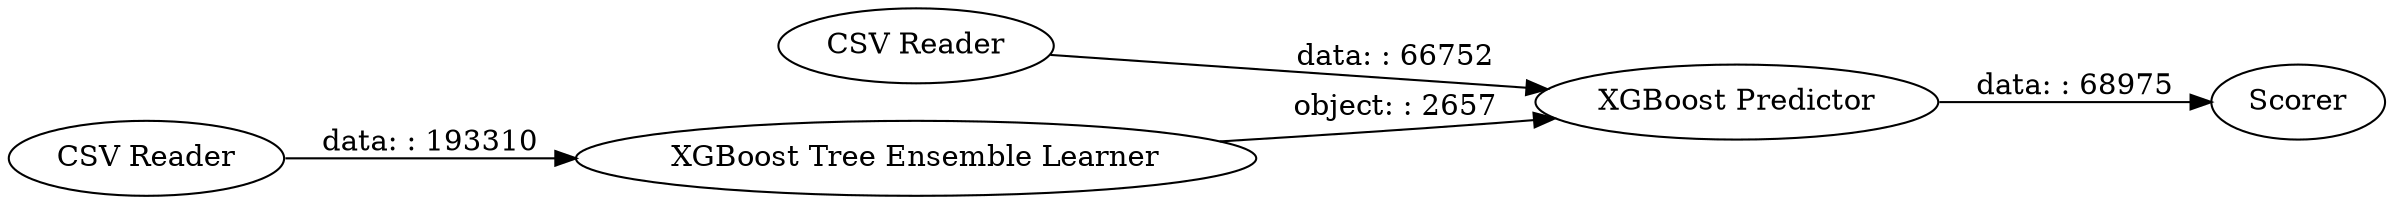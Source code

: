 digraph {
	"4999937429050935361_2" [label="CSV Reader"]
	"4999937429050935361_1" [label="CSV Reader"]
	"4999937429050935361_1641" [label=Scorer]
	"4999937429050935361_1640" [label="XGBoost Predictor"]
	"4999937429050935361_1639" [label="XGBoost Tree Ensemble Learner"]
	"4999937429050935361_1639" -> "4999937429050935361_1640" [label="object: : 2657"]
	"4999937429050935361_1" -> "4999937429050935361_1639" [label="data: : 193310"]
	"4999937429050935361_2" -> "4999937429050935361_1640" [label="data: : 66752"]
	"4999937429050935361_1640" -> "4999937429050935361_1641" [label="data: : 68975"]
	rankdir=LR
}
